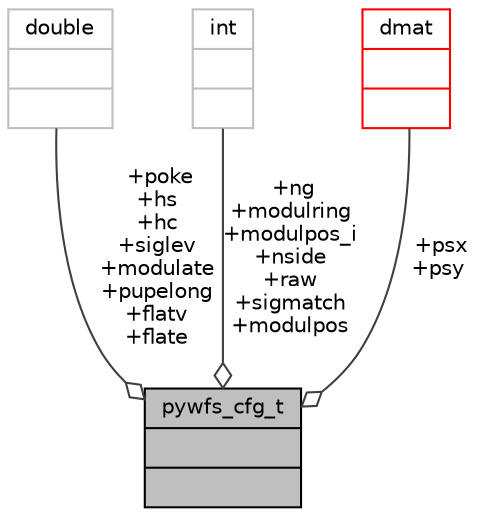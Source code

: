 digraph "pywfs_cfg_t"
{
 // INTERACTIVE_SVG=YES
  bgcolor="transparent";
  edge [fontname="Helvetica",fontsize="10",labelfontname="Helvetica",labelfontsize="10"];
  node [fontname="Helvetica",fontsize="10",shape=record];
  Node37 [label="{pywfs_cfg_t\n||}",height=0.2,width=0.4,color="black", fillcolor="grey75", style="filled", fontcolor="black"];
  Node38 -> Node37 [color="grey25",fontsize="10",style="solid",label=" +poke\n+hs\n+hc\n+siglev\n+modulate\n+pupelong\n+flatv\n+flate" ,arrowhead="odiamond",fontname="Helvetica"];
  Node38 [label="{double\n||}",height=0.2,width=0.4,color="grey75"];
  Node39 -> Node37 [color="grey25",fontsize="10",style="solid",label=" +ng\n+modulring\n+modulpos_i\n+nside\n+raw\n+sigmatch\n+modulpos" ,arrowhead="odiamond",fontname="Helvetica"];
  Node39 [label="{int\n||}",height=0.2,width=0.4,color="grey75"];
  Node40 -> Node37 [color="grey25",fontsize="10",style="solid",label=" +psx\n+psy" ,arrowhead="odiamond",fontname="Helvetica"];
  Node40 [label="{dmat\n||}",height=0.2,width=0.4,color="red",URL="$type_8h.html#structdmat"];
}
